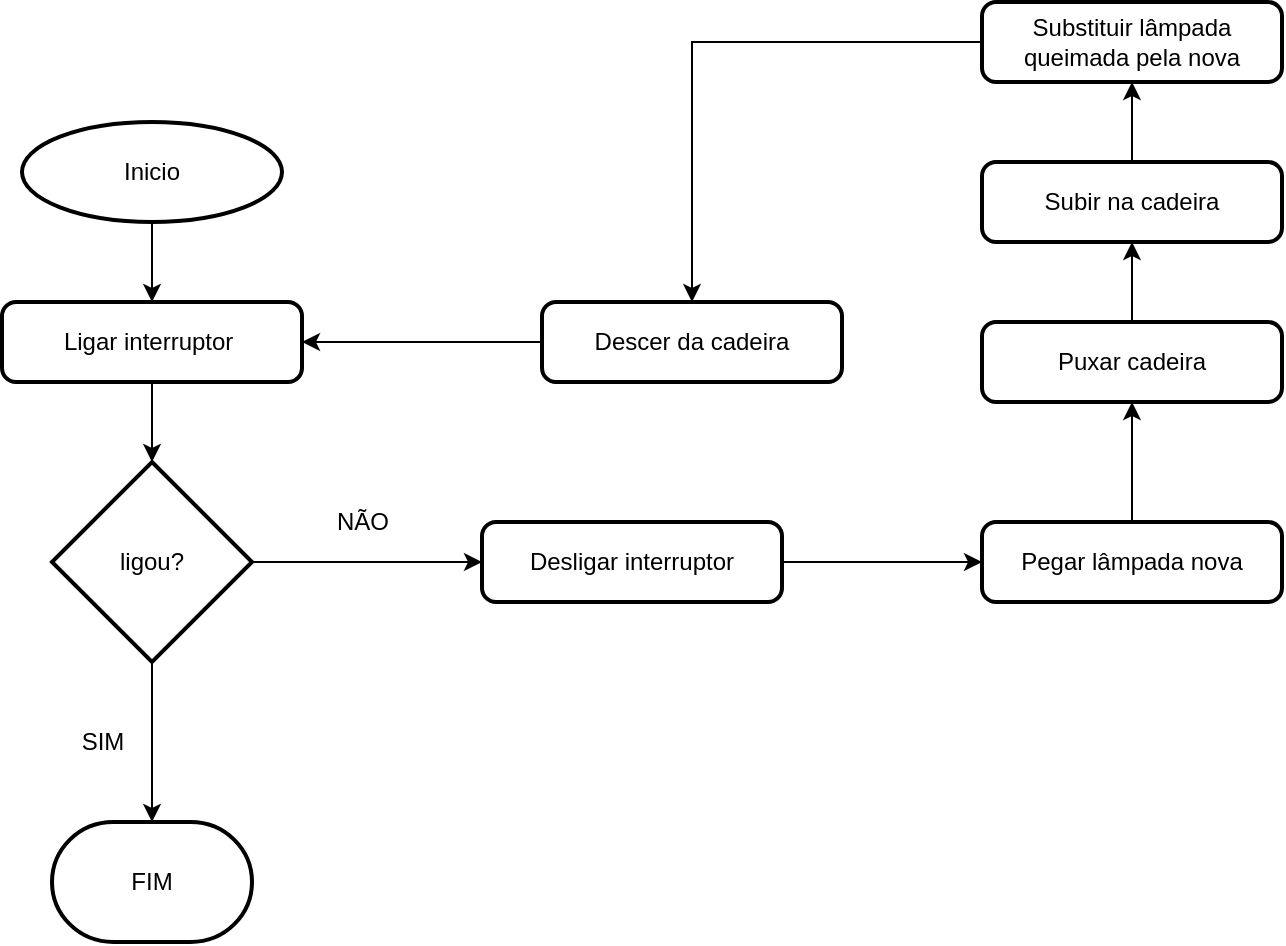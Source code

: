 <mxfile version="17.3.0" type="device"><diagram id="FD3kfYmSTP30a2gsyOKy" name="Page-1"><mxGraphModel dx="1046" dy="1761" grid="1" gridSize="10" guides="1" tooltips="1" connect="1" arrows="1" fold="1" page="1" pageScale="1" pageWidth="850" pageHeight="1100" math="0" shadow="0"><root><mxCell id="0"/><mxCell id="1" parent="0"/><mxCell id="QkWOu7_470k10VPozCiK-5" style="edgeStyle=orthogonalEdgeStyle;rounded=0;orthogonalLoop=1;jettySize=auto;html=1;entryX=0.5;entryY=0;entryDx=0;entryDy=0;" edge="1" parent="1" source="QkWOu7_470k10VPozCiK-3" target="QkWOu7_470k10VPozCiK-4"><mxGeometry relative="1" as="geometry"/></mxCell><mxCell id="QkWOu7_470k10VPozCiK-3" value="Inicio" style="strokeWidth=2;html=1;shape=mxgraph.flowchart.start_1;whiteSpace=wrap;" vertex="1" parent="1"><mxGeometry x="250" y="40" width="130" height="50" as="geometry"/></mxCell><mxCell id="QkWOu7_470k10VPozCiK-7" style="edgeStyle=orthogonalEdgeStyle;rounded=0;orthogonalLoop=1;jettySize=auto;html=1;entryX=0.5;entryY=0;entryDx=0;entryDy=0;entryPerimeter=0;" edge="1" parent="1" source="QkWOu7_470k10VPozCiK-4" target="QkWOu7_470k10VPozCiK-6"><mxGeometry relative="1" as="geometry"/></mxCell><mxCell id="QkWOu7_470k10VPozCiK-4" value="Ligar interruptor&amp;nbsp;" style="rounded=1;whiteSpace=wrap;html=1;absoluteArcSize=1;arcSize=14;strokeWidth=2;" vertex="1" parent="1"><mxGeometry x="240" y="130" width="150" height="40" as="geometry"/></mxCell><mxCell id="QkWOu7_470k10VPozCiK-8" style="edgeStyle=orthogonalEdgeStyle;rounded=0;orthogonalLoop=1;jettySize=auto;html=1;" edge="1" parent="1" source="QkWOu7_470k10VPozCiK-6"><mxGeometry relative="1" as="geometry"><mxPoint x="315" y="390" as="targetPoint"/></mxGeometry></mxCell><mxCell id="QkWOu7_470k10VPozCiK-13" style="edgeStyle=orthogonalEdgeStyle;rounded=0;orthogonalLoop=1;jettySize=auto;html=1;entryX=0;entryY=0.5;entryDx=0;entryDy=0;" edge="1" parent="1" source="QkWOu7_470k10VPozCiK-6" target="QkWOu7_470k10VPozCiK-12"><mxGeometry relative="1" as="geometry"/></mxCell><mxCell id="QkWOu7_470k10VPozCiK-6" value="ligou?" style="strokeWidth=2;html=1;shape=mxgraph.flowchart.decision;whiteSpace=wrap;" vertex="1" parent="1"><mxGeometry x="265" y="210" width="100" height="100" as="geometry"/></mxCell><mxCell id="QkWOu7_470k10VPozCiK-9" value="SIM" style="text;html=1;align=center;verticalAlign=middle;resizable=0;points=[];autosize=1;strokeColor=none;fillColor=none;" vertex="1" parent="1"><mxGeometry x="270" y="340" width="40" height="20" as="geometry"/></mxCell><mxCell id="QkWOu7_470k10VPozCiK-10" value="FIM" style="strokeWidth=2;html=1;shape=mxgraph.flowchart.terminator;whiteSpace=wrap;" vertex="1" parent="1"><mxGeometry x="265" y="390" width="100" height="60" as="geometry"/></mxCell><mxCell id="QkWOu7_470k10VPozCiK-11" value="NÃO" style="text;html=1;align=center;verticalAlign=middle;resizable=0;points=[];autosize=1;strokeColor=none;fillColor=none;" vertex="1" parent="1"><mxGeometry x="400" y="230" width="40" height="20" as="geometry"/></mxCell><mxCell id="QkWOu7_470k10VPozCiK-16" style="edgeStyle=orthogonalEdgeStyle;rounded=0;orthogonalLoop=1;jettySize=auto;html=1;entryX=0;entryY=0.5;entryDx=0;entryDy=0;" edge="1" parent="1" source="QkWOu7_470k10VPozCiK-12" target="QkWOu7_470k10VPozCiK-15"><mxGeometry relative="1" as="geometry"/></mxCell><mxCell id="QkWOu7_470k10VPozCiK-12" value="Desligar interruptor" style="rounded=1;whiteSpace=wrap;html=1;absoluteArcSize=1;arcSize=14;strokeWidth=2;" vertex="1" parent="1"><mxGeometry x="480" y="240" width="150" height="40" as="geometry"/></mxCell><mxCell id="QkWOu7_470k10VPozCiK-18" style="edgeStyle=orthogonalEdgeStyle;rounded=0;orthogonalLoop=1;jettySize=auto;html=1;entryX=0.5;entryY=1;entryDx=0;entryDy=0;" edge="1" parent="1" source="QkWOu7_470k10VPozCiK-15" target="QkWOu7_470k10VPozCiK-17"><mxGeometry relative="1" as="geometry"/></mxCell><mxCell id="QkWOu7_470k10VPozCiK-15" value="Pegar lâmpada nova" style="rounded=1;whiteSpace=wrap;html=1;absoluteArcSize=1;arcSize=14;strokeWidth=2;" vertex="1" parent="1"><mxGeometry x="730" y="240" width="150" height="40" as="geometry"/></mxCell><mxCell id="QkWOu7_470k10VPozCiK-20" style="edgeStyle=orthogonalEdgeStyle;rounded=0;orthogonalLoop=1;jettySize=auto;html=1;" edge="1" parent="1" source="QkWOu7_470k10VPozCiK-17" target="QkWOu7_470k10VPozCiK-19"><mxGeometry relative="1" as="geometry"/></mxCell><mxCell id="QkWOu7_470k10VPozCiK-17" value="Puxar cadeira" style="rounded=1;whiteSpace=wrap;html=1;absoluteArcSize=1;arcSize=14;strokeWidth=2;" vertex="1" parent="1"><mxGeometry x="730" y="140" width="150" height="40" as="geometry"/></mxCell><mxCell id="QkWOu7_470k10VPozCiK-24" style="edgeStyle=orthogonalEdgeStyle;rounded=0;orthogonalLoop=1;jettySize=auto;html=1;entryX=0.5;entryY=1;entryDx=0;entryDy=0;" edge="1" parent="1" source="QkWOu7_470k10VPozCiK-19" target="QkWOu7_470k10VPozCiK-21"><mxGeometry relative="1" as="geometry"/></mxCell><mxCell id="QkWOu7_470k10VPozCiK-19" value="Subir na cadeira" style="rounded=1;whiteSpace=wrap;html=1;absoluteArcSize=1;arcSize=14;strokeWidth=2;" vertex="1" parent="1"><mxGeometry x="730" y="60" width="150" height="40" as="geometry"/></mxCell><mxCell id="QkWOu7_470k10VPozCiK-25" style="edgeStyle=orthogonalEdgeStyle;rounded=0;orthogonalLoop=1;jettySize=auto;html=1;" edge="1" parent="1" source="QkWOu7_470k10VPozCiK-21" target="QkWOu7_470k10VPozCiK-22"><mxGeometry relative="1" as="geometry"/></mxCell><mxCell id="QkWOu7_470k10VPozCiK-21" value="Substituir lâmpada queimada pela nova" style="rounded=1;whiteSpace=wrap;html=1;absoluteArcSize=1;arcSize=14;strokeWidth=2;" vertex="1" parent="1"><mxGeometry x="730" y="-20" width="150" height="40" as="geometry"/></mxCell><mxCell id="QkWOu7_470k10VPozCiK-26" style="edgeStyle=orthogonalEdgeStyle;rounded=0;orthogonalLoop=1;jettySize=auto;html=1;entryX=1;entryY=0.5;entryDx=0;entryDy=0;" edge="1" parent="1" source="QkWOu7_470k10VPozCiK-22" target="QkWOu7_470k10VPozCiK-4"><mxGeometry relative="1" as="geometry"/></mxCell><mxCell id="QkWOu7_470k10VPozCiK-22" value="Descer da cadeira" style="rounded=1;whiteSpace=wrap;html=1;absoluteArcSize=1;arcSize=14;strokeWidth=2;" vertex="1" parent="1"><mxGeometry x="510" y="130" width="150" height="40" as="geometry"/></mxCell></root></mxGraphModel></diagram></mxfile>